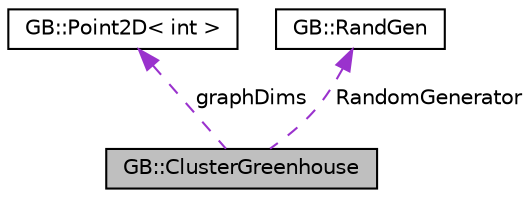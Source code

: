 digraph "GB::ClusterGreenhouse"
{
  edge [fontname="Helvetica",fontsize="10",labelfontname="Helvetica",labelfontsize="10"];
  node [fontname="Helvetica",fontsize="10",shape=record];
  Node1 [label="GB::ClusterGreenhouse",height=0.2,width=0.4,color="black", fillcolor="grey75", style="filled", fontcolor="black"];
  Node2 -> Node1 [dir="back",color="darkorchid3",fontsize="10",style="dashed",label=" graphDims" ,fontname="Helvetica"];
  Node2 [label="GB::Point2D\< int \>",height=0.2,width=0.4,color="black", fillcolor="white", style="filled",URL="$struct_g_b_1_1_point2_d.html"];
  Node3 -> Node1 [dir="back",color="darkorchid3",fontsize="10",style="dashed",label=" RandomGenerator" ,fontname="Helvetica"];
  Node3 [label="GB::RandGen",height=0.2,width=0.4,color="black", fillcolor="white", style="filled",URL="$class_g_b_1_1_rand_gen.html",tooltip="This class is a shallow wrapper for std::random. To use this class, make an instance of RandGen with ..."];
}
